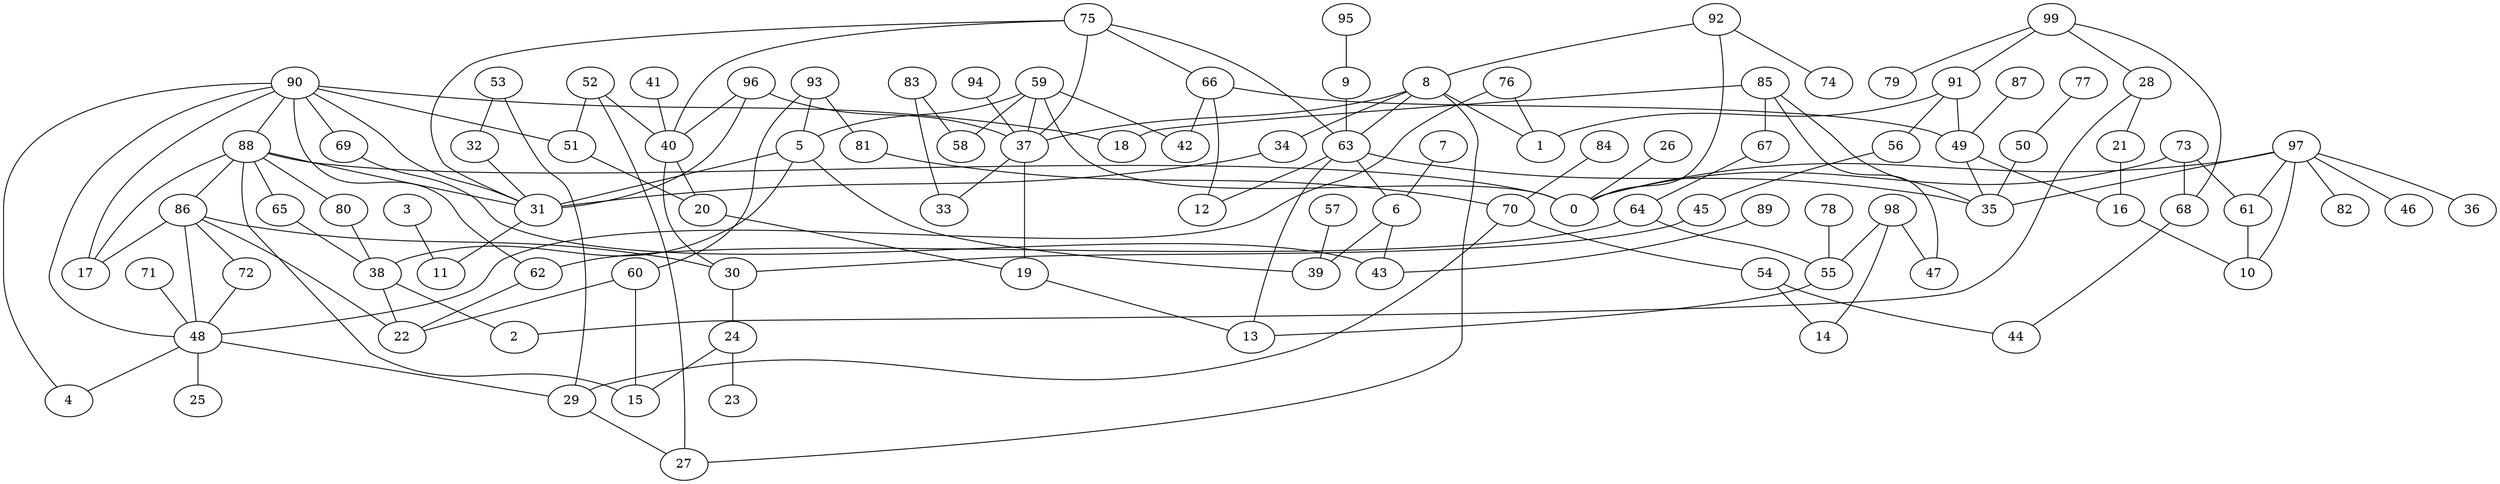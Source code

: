 digraph GG_graph {

subgraph G_graph {
edge [color = black]
"52" -> "27" [dir = none]
"24" -> "23" [dir = none]
"24" -> "15" [dir = none]
"21" -> "16" [dir = none]
"26" -> "0" [dir = none]
"78" -> "55" [dir = none]
"88" -> "86" [dir = none]
"88" -> "31" [dir = none]
"72" -> "48" [dir = none]
"77" -> "50" [dir = none]
"53" -> "29" [dir = none]
"98" -> "47" [dir = none]
"94" -> "37" [dir = none]
"84" -> "70" [dir = none]
"41" -> "40" [dir = none]
"71" -> "48" [dir = none]
"85" -> "47" [dir = none]
"85" -> "67" [dir = none]
"85" -> "35" [dir = none]
"6" -> "39" [dir = none]
"6" -> "43" [dir = none]
"63" -> "6" [dir = none]
"63" -> "35" [dir = none]
"63" -> "13" [dir = none]
"75" -> "66" [dir = none]
"75" -> "40" [dir = none]
"75" -> "37" [dir = none]
"75" -> "63" [dir = none]
"9" -> "63" [dir = none]
"93" -> "60" [dir = none]
"93" -> "5" [dir = none]
"92" -> "74" [dir = none]
"92" -> "8" [dir = none]
"91" -> "56" [dir = none]
"91" -> "1" [dir = none]
"91" -> "49" [dir = none]
"37" -> "33" [dir = none]
"87" -> "49" [dir = none]
"97" -> "82" [dir = none]
"97" -> "46" [dir = none]
"97" -> "36" [dir = none]
"97" -> "10" [dir = none]
"97" -> "35" [dir = none]
"57" -> "39" [dir = none]
"31" -> "11" [dir = none]
"3" -> "11" [dir = none]
"55" -> "13" [dir = none]
"49" -> "16" [dir = none]
"49" -> "35" [dir = none]
"80" -> "38" [dir = none]
"56" -> "45" [dir = none]
"40" -> "30" [dir = none]
"40" -> "20" [dir = none]
"5" -> "31" [dir = none]
"5" -> "38" [dir = none]
"29" -> "27" [dir = none]
"99" -> "28" [dir = none]
"99" -> "79" [dir = none]
"99" -> "68" [dir = none]
"99" -> "91" [dir = none]
"8" -> "34" [dir = none]
"8" -> "27" [dir = none]
"8" -> "63" [dir = none]
"83" -> "33" [dir = none]
"76" -> "48" [dir = none]
"32" -> "31" [dir = none]
"20" -> "19" [dir = none]
"81" -> "70" [dir = none]
"95" -> "9" [dir = none]
"90" -> "51" [dir = none]
"90" -> "18" [dir = none]
"90" -> "62" [dir = none]
"90" -> "69" [dir = none]
"90" -> "17" [dir = none]
"90" -> "31" [dir = none]
"48" -> "4" [dir = none]
"48" -> "25" [dir = none]
"48" -> "29" [dir = none]
"38" -> "2" [dir = none]
"38" -> "22" [dir = none]
"61" -> "10" [dir = none]
"7" -> "6" [dir = none]
"65" -> "38" [dir = none]
"60" -> "15" [dir = none]
"73" -> "0" [dir = none]
"73" -> "61" [dir = none]
"59" -> "58" [dir = none]
"59" -> "5" [dir = none]
"59" -> "37" [dir = none]
"67" -> "64" [dir = none]
"50" -> "35" [dir = none]
"66" -> "12" [dir = none]
"66" -> "42" [dir = none]
"70" -> "54" [dir = none]
"70" -> "29" [dir = none]
"89" -> "43" [dir = none]
"54" -> "44" [dir = none]
"54" -> "14" [dir = none]
"96" -> "31" [dir = none]
"59" -> "0" [dir = none]
"86" -> "17" [dir = none]
"45" -> "30" [dir = none]
"97" -> "0" [dir = none]
"90" -> "48" [dir = none]
"59" -> "42" [dir = none]
"86" -> "72" [dir = none]
"64" -> "55" [dir = none]
"37" -> "19" [dir = none]
"98" -> "14" [dir = none]
"98" -> "55" [dir = none]
"86" -> "48" [dir = none]
"53" -> "32" [dir = none]
"97" -> "61" [dir = none]
"73" -> "68" [dir = none]
"63" -> "12" [dir = none]
"8" -> "37" [dir = none]
"34" -> "31" [dir = none]
"96" -> "37" [dir = none]
"16" -> "10" [dir = none]
"8" -> "1" [dir = none]
"51" -> "20" [dir = none]
"64" -> "62" [dir = none]
"68" -> "44" [dir = none]
"5" -> "39" [dir = none]
"90" -> "4" [dir = none]
"28" -> "2" [dir = none]
"88" -> "15" [dir = none]
"30" -> "24" [dir = none]
"52" -> "51" [dir = none]
"85" -> "18" [dir = none]
"75" -> "31" [dir = none]
"66" -> "49" [dir = none]
"28" -> "21" [dir = none]
"69" -> "43" [dir = none]
"86" -> "22" [dir = none]
"92" -> "0" [dir = none]
"62" -> "22" [dir = none]
"88" -> "17" [dir = none]
"76" -> "1" [dir = none]
"60" -> "22" [dir = none]
"88" -> "65" [dir = none]
"88" -> "0" [dir = none]
"96" -> "40" [dir = none]
"93" -> "81" [dir = none]
"52" -> "40" [dir = none]
"19" -> "13" [dir = none]
"86" -> "30" [dir = none]
"88" -> "80" [dir = none]
"90" -> "88" [dir = none]
"83" -> "58" [dir = none]
}

}
